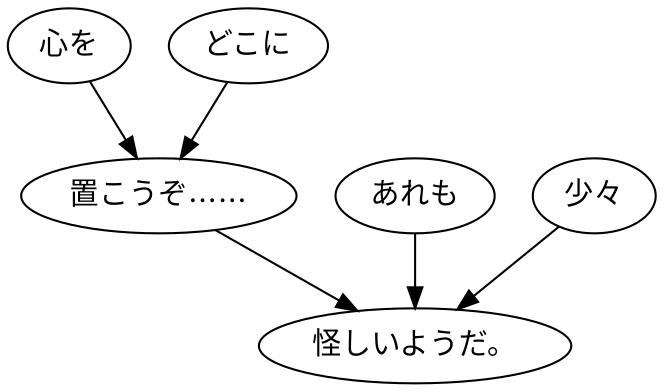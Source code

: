 digraph graph6349 {
	node0 [label="心を"];
	node1 [label="どこに"];
	node2 [label="置こうぞ……"];
	node3 [label="あれも"];
	node4 [label="少々"];
	node5 [label="怪しいようだ。"];
	node0 -> node2;
	node1 -> node2;
	node2 -> node5;
	node3 -> node5;
	node4 -> node5;
}
